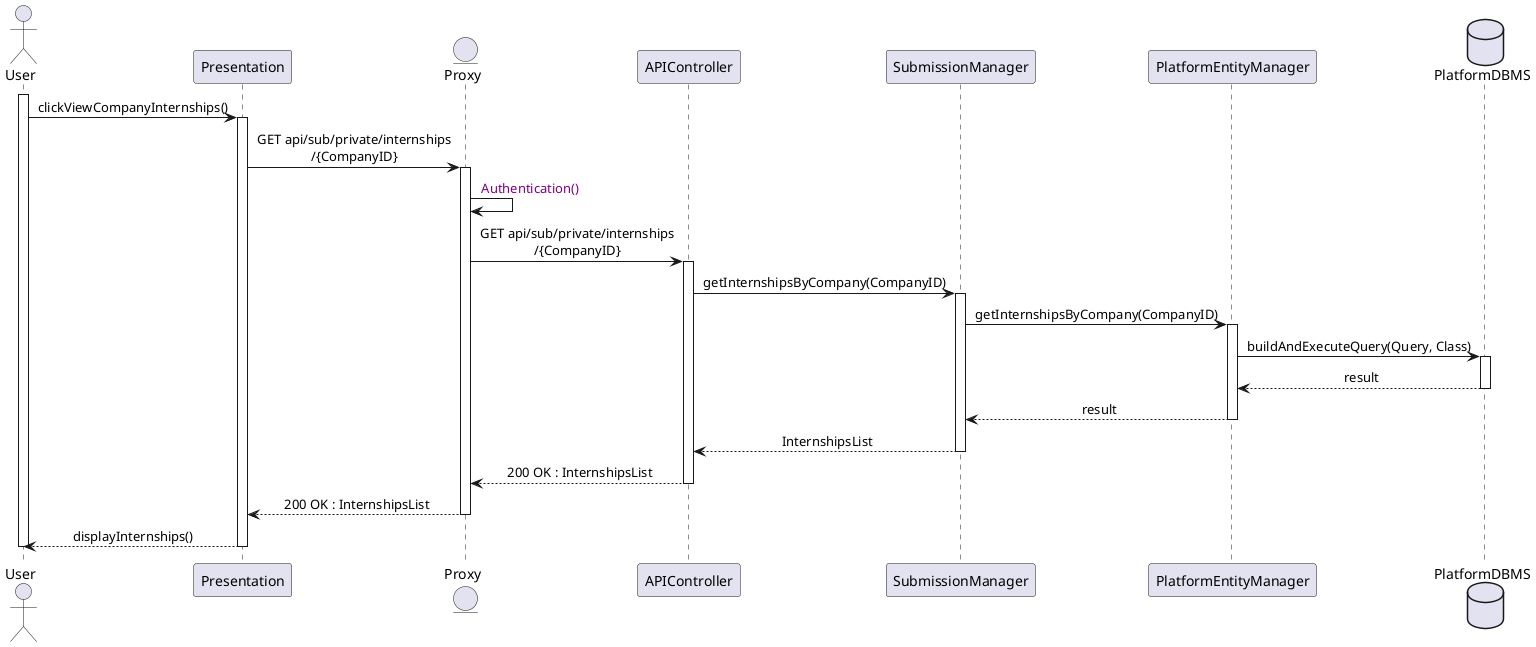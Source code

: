 @startuml UserViewsCompanyInternships
skinparam sequenceMessageAlign center
actor       User
participant  Presentation
entity      Proxy
participant APIController
participant SubmissionManager
participant PlatformEntityManager
database    PlatformDBMS

activate User
User -> Presentation : clickViewCompanyInternships()
activate Presentation
Presentation -> Proxy : GET api/sub/private/internships\n/{CompanyID}
activate Proxy
Proxy -> Proxy  : <color:purple> Authentication()
Proxy -> APIController : GET api/sub/private/internships\n/{CompanyID}
activate APIController
APIController -> SubmissionManager : getInternshipsByCompany(CompanyID)
activate SubmissionManager
SubmissionManager -> PlatformEntityManager : getInternshipsByCompany(CompanyID)
activate PlatformEntityManager
PlatformEntityManager -> PlatformDBMS : buildAndExecuteQuery(Query, Class)
activate PlatformDBMS
PlatformDBMS --> PlatformEntityManager : result
deactivate PlatformDBMS
PlatformEntityManager --> SubmissionManager : result
deactivate PlatformEntityManager
SubmissionManager --> APIController : InternshipsList
deactivate SubmissionManager
APIController --> Proxy : 200 OK : InternshipsList
deactivate APIController
Proxy --> Presentation : 200 OK : InternshipsList
deactivate Proxy
Presentation --> User : displayInternships()
deactivate Presentation
deactivate User
@enduml
